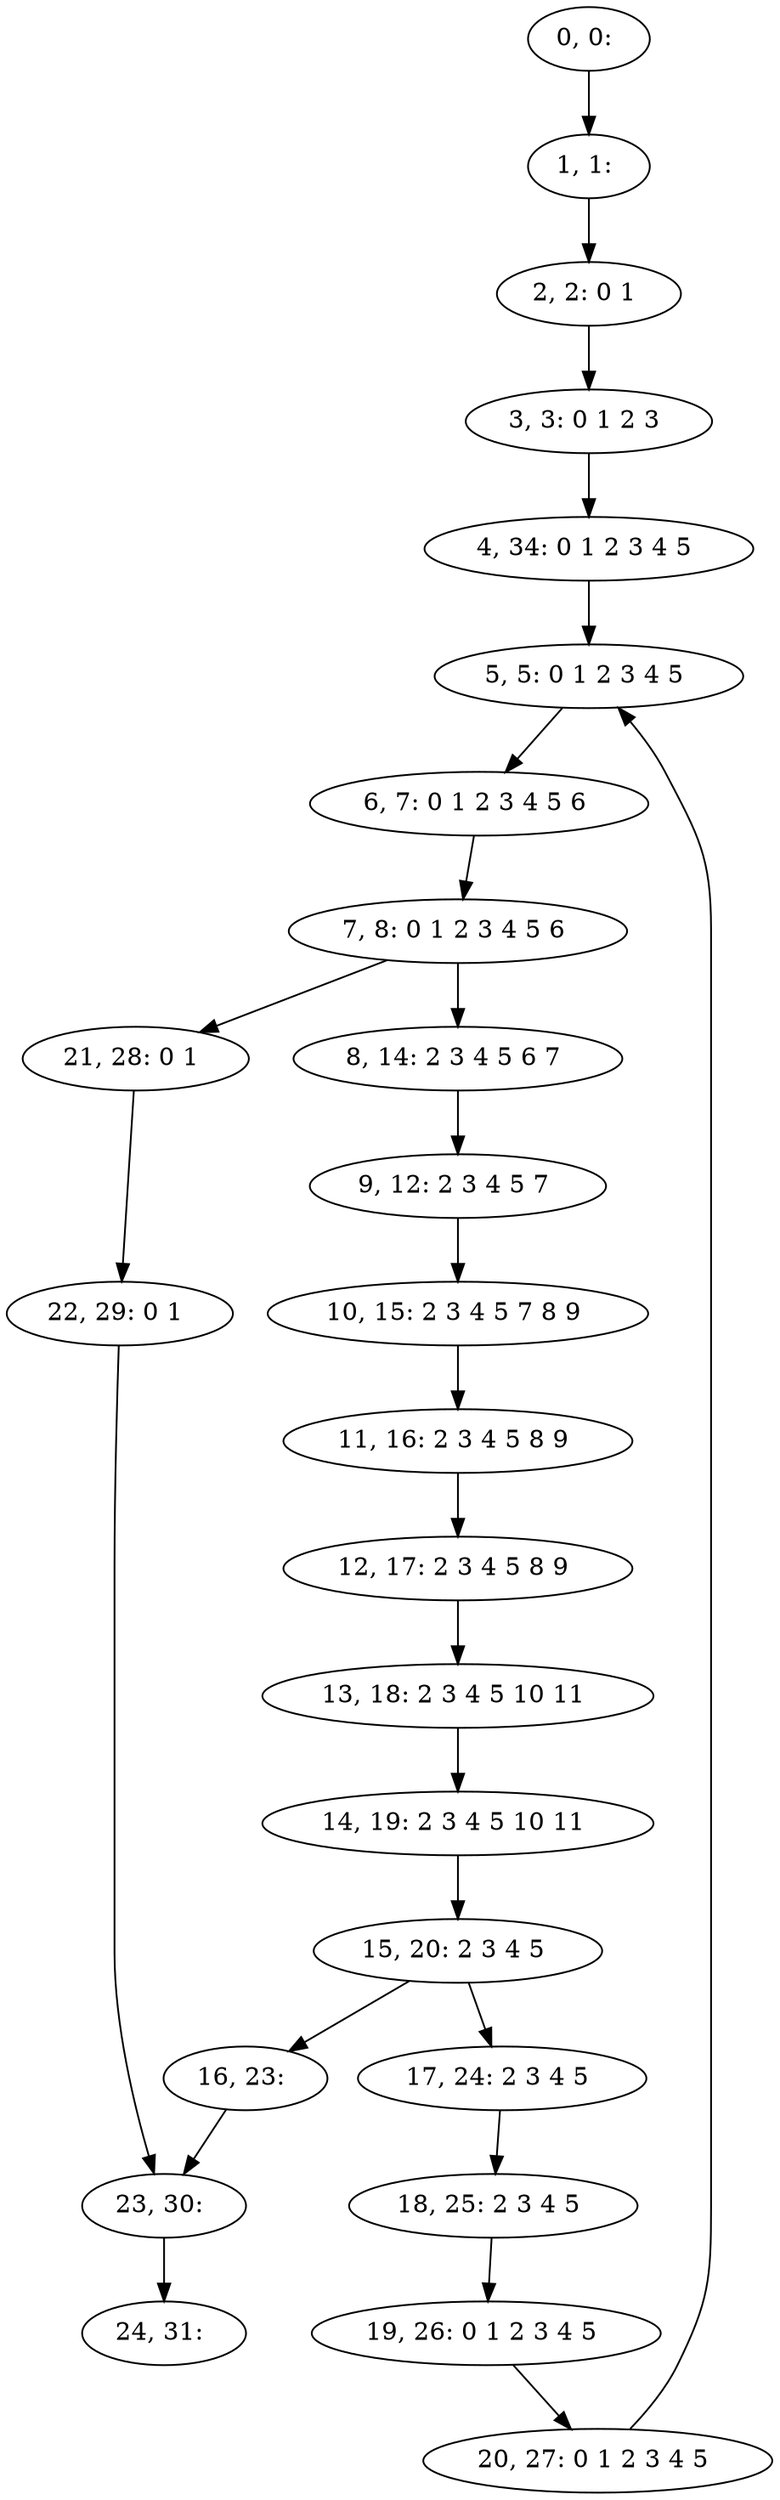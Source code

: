 digraph G {
0[label="0, 0: "];
1[label="1, 1: "];
2[label="2, 2: 0 1 "];
3[label="3, 3: 0 1 2 3 "];
4[label="4, 34: 0 1 2 3 4 5 "];
5[label="5, 5: 0 1 2 3 4 5 "];
6[label="6, 7: 0 1 2 3 4 5 6 "];
7[label="7, 8: 0 1 2 3 4 5 6 "];
8[label="8, 14: 2 3 4 5 6 7 "];
9[label="9, 12: 2 3 4 5 7 "];
10[label="10, 15: 2 3 4 5 7 8 9 "];
11[label="11, 16: 2 3 4 5 8 9 "];
12[label="12, 17: 2 3 4 5 8 9 "];
13[label="13, 18: 2 3 4 5 10 11 "];
14[label="14, 19: 2 3 4 5 10 11 "];
15[label="15, 20: 2 3 4 5 "];
16[label="16, 23: "];
17[label="17, 24: 2 3 4 5 "];
18[label="18, 25: 2 3 4 5 "];
19[label="19, 26: 0 1 2 3 4 5 "];
20[label="20, 27: 0 1 2 3 4 5 "];
21[label="21, 28: 0 1 "];
22[label="22, 29: 0 1 "];
23[label="23, 30: "];
24[label="24, 31: "];
0->1 ;
1->2 ;
2->3 ;
3->4 ;
4->5 ;
5->6 ;
6->7 ;
7->8 ;
7->21 ;
8->9 ;
9->10 ;
10->11 ;
11->12 ;
12->13 ;
13->14 ;
14->15 ;
15->16 ;
15->17 ;
16->23 ;
17->18 ;
18->19 ;
19->20 ;
20->5 ;
21->22 ;
22->23 ;
23->24 ;
}

